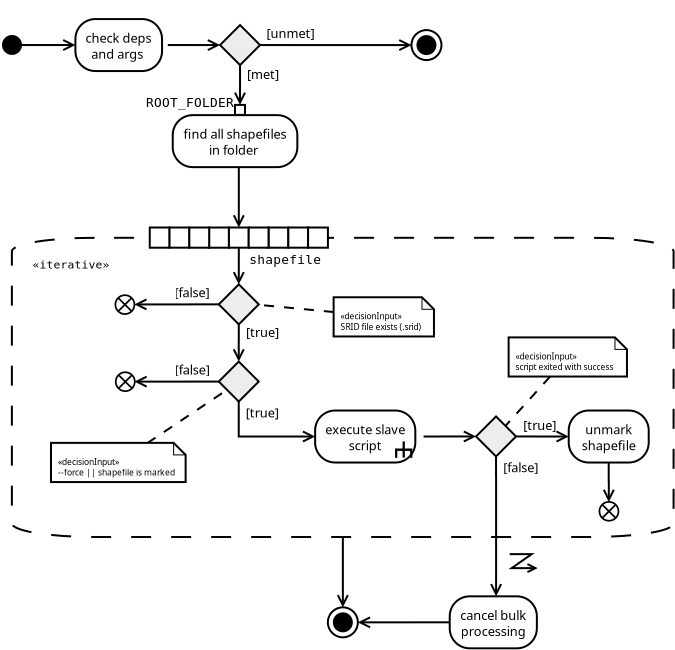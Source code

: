<?xml version="1.0" encoding="UTF-8"?>
<dia:diagram xmlns:dia="http://www.lysator.liu.se/~alla/dia/">
  <dia:layer name="Background" visible="true" connectable="true" active="true">
    <dia:object type="Standard - Line" version="0" id="O0">
      <dia:attribute name="obj_pos">
        <dia:point val="34.681,22.022"/>
      </dia:attribute>
      <dia:attribute name="obj_bb">
        <dia:rectangle val="31.744,21.951;34.752,25.085"/>
      </dia:attribute>
      <dia:attribute name="conn_endpoints">
        <dia:point val="34.681,22.022"/>
        <dia:point val="31.815,25.015"/>
      </dia:attribute>
      <dia:attribute name="numcp">
        <dia:int val="1"/>
      </dia:attribute>
      <dia:attribute name="line_style">
        <dia:enum val="1"/>
      </dia:attribute>
      <dia:attribute name="dashlength">
        <dia:real val="0.5"/>
      </dia:attribute>
      <dia:connections>
        <dia:connection handle="0" to="O49" connection="8"/>
      </dia:connections>
    </dia:object>
    <dia:object type="Standard - Line" version="0" id="O1">
      <dia:attribute name="obj_pos">
        <dia:point val="14.461,25.355"/>
      </dia:attribute>
      <dia:attribute name="obj_bb">
        <dia:rectangle val="14.392,22.204;19.056,25.425"/>
      </dia:attribute>
      <dia:attribute name="conn_endpoints">
        <dia:point val="14.461,25.355"/>
        <dia:point val="18.987,22.274"/>
      </dia:attribute>
      <dia:attribute name="numcp">
        <dia:int val="1"/>
      </dia:attribute>
      <dia:attribute name="line_style">
        <dia:enum val="1"/>
      </dia:attribute>
      <dia:attribute name="dashlength">
        <dia:real val="0.5"/>
      </dia:attribute>
      <dia:connections>
        <dia:connection handle="0" to="O39" connection="8"/>
      </dia:connections>
    </dia:object>
    <dia:object type="Standard - Line" version="0" id="O2">
      <dia:attribute name="obj_pos">
        <dia:point val="23.697,18.784"/>
      </dia:attribute>
      <dia:attribute name="obj_bb">
        <dia:rectangle val="18.975,18.292;23.752,18.839"/>
      </dia:attribute>
      <dia:attribute name="conn_endpoints">
        <dia:point val="23.697,18.784"/>
        <dia:point val="19.029,18.347"/>
      </dia:attribute>
      <dia:attribute name="numcp">
        <dia:int val="1"/>
      </dia:attribute>
      <dia:attribute name="line_style">
        <dia:enum val="1"/>
      </dia:attribute>
      <dia:attribute name="dashlength">
        <dia:real val="0.5"/>
      </dia:attribute>
      <dia:connections>
        <dia:connection handle="0" to="O37" connection="8"/>
      </dia:connections>
    </dia:object>
    <dia:object type="UML - State Term" version="0" id="O3">
      <dia:attribute name="obj_pos">
        <dia:point val="7.116,4.943"/>
      </dia:attribute>
      <dia:attribute name="obj_bb">
        <dia:rectangle val="7.066,4.893;8.166,5.993"/>
      </dia:attribute>
      <dia:attribute name="meta">
        <dia:composite type="dict"/>
      </dia:attribute>
      <dia:attribute name="elem_corner">
        <dia:point val="7.116,4.943"/>
      </dia:attribute>
      <dia:attribute name="elem_width">
        <dia:real val="1"/>
      </dia:attribute>
      <dia:attribute name="elem_height">
        <dia:real val="1"/>
      </dia:attribute>
      <dia:attribute name="line_colour">
        <dia:color val="#000000ff"/>
      </dia:attribute>
      <dia:attribute name="fill_colour">
        <dia:color val="#ffffffff"/>
      </dia:attribute>
      <dia:attribute name="is_final">
        <dia:boolean val="false"/>
      </dia:attribute>
    </dia:object>
    <dia:object type="UML - Transition" version="2" id="O4">
      <dia:attribute name="obj_pos">
        <dia:point val="8.116,5.443"/>
      </dia:attribute>
      <dia:attribute name="obj_bb">
        <dia:rectangle val="7.402,3.345;10.836,5.947"/>
      </dia:attribute>
      <dia:attribute name="meta">
        <dia:composite type="dict"/>
      </dia:attribute>
      <dia:attribute name="orth_points">
        <dia:point val="8.116,5.443"/>
        <dia:point val="8.152,5.443"/>
        <dia:point val="8.152,5.447"/>
        <dia:point val="10.786,5.447"/>
      </dia:attribute>
      <dia:attribute name="orth_orient">
        <dia:enum val="0"/>
        <dia:enum val="1"/>
        <dia:enum val="0"/>
      </dia:attribute>
      <dia:attribute name="orth_autoroute">
        <dia:boolean val="false"/>
      </dia:attribute>
      <dia:attribute name="text_colour">
        <dia:color val="#000000ff"/>
      </dia:attribute>
      <dia:attribute name="line_colour">
        <dia:color val="#000000ff"/>
      </dia:attribute>
      <dia:attribute name="trigger">
        <dia:string>##</dia:string>
      </dia:attribute>
      <dia:attribute name="action">
        <dia:string>##</dia:string>
      </dia:attribute>
      <dia:attribute name="guard">
        <dia:string>##</dia:string>
      </dia:attribute>
      <dia:attribute name="trigger_text_pos">
        <dia:point val="7.652,3.945"/>
      </dia:attribute>
      <dia:attribute name="guard_text_pos">
        <dia:point val="7.652,4.945"/>
      </dia:attribute>
      <dia:attribute name="direction_inverted">
        <dia:boolean val="false"/>
      </dia:attribute>
      <dia:connections>
        <dia:connection handle="0" to="O3" connection="4"/>
        <dia:connection handle="1" to="O5" connection="3"/>
      </dia:connections>
    </dia:object>
    <dia:object type="UML - Activity" version="0" id="O5">
      <dia:attribute name="obj_pos">
        <dia:point val="10.786,4.147"/>
      </dia:attribute>
      <dia:attribute name="obj_bb">
        <dia:rectangle val="10.736,4.097;15.456,6.797"/>
      </dia:attribute>
      <dia:attribute name="meta">
        <dia:composite type="dict"/>
      </dia:attribute>
      <dia:attribute name="elem_corner">
        <dia:point val="10.786,4.147"/>
      </dia:attribute>
      <dia:attribute name="elem_width">
        <dia:real val="4.62"/>
      </dia:attribute>
      <dia:attribute name="elem_height">
        <dia:real val="2.6"/>
      </dia:attribute>
      <dia:attribute name="line_colour">
        <dia:color val="#000000ff"/>
      </dia:attribute>
      <dia:attribute name="fill_colour">
        <dia:color val="#ffffffff"/>
      </dia:attribute>
      <dia:attribute name="text">
        <dia:composite type="text">
          <dia:attribute name="string">
            <dia:string>#check deps
and args #</dia:string>
          </dia:attribute>
          <dia:attribute name="font">
            <dia:font family="sans" style="0" name="Helvetica"/>
          </dia:attribute>
          <dia:attribute name="height">
            <dia:real val="0.8"/>
          </dia:attribute>
          <dia:attribute name="pos">
            <dia:point val="13.096,5.242"/>
          </dia:attribute>
          <dia:attribute name="color">
            <dia:color val="#000000ff"/>
          </dia:attribute>
          <dia:attribute name="alignment">
            <dia:enum val="1"/>
          </dia:attribute>
        </dia:composite>
      </dia:attribute>
    </dia:object>
    <dia:object type="UML - Branch" version="0" id="O6">
      <dia:attribute name="obj_pos">
        <dia:point val="18.018,4.448"/>
      </dia:attribute>
      <dia:attribute name="obj_bb">
        <dia:rectangle val="17.948,4.378;20.089,6.519"/>
      </dia:attribute>
      <dia:attribute name="meta">
        <dia:composite type="dict"/>
      </dia:attribute>
      <dia:attribute name="elem_corner">
        <dia:point val="18.018,4.448"/>
      </dia:attribute>
      <dia:attribute name="elem_width">
        <dia:real val="2"/>
      </dia:attribute>
      <dia:attribute name="elem_height">
        <dia:real val="2"/>
      </dia:attribute>
      <dia:attribute name="line_colour">
        <dia:color val="#000000ff"/>
      </dia:attribute>
      <dia:attribute name="fill_colour">
        <dia:color val="#edededff"/>
      </dia:attribute>
    </dia:object>
    <dia:object type="UML - State Term" version="0" id="O7">
      <dia:attribute name="obj_pos">
        <dia:point val="27.589,4.699"/>
      </dia:attribute>
      <dia:attribute name="obj_bb">
        <dia:rectangle val="27.539,4.649;29.139,6.249"/>
      </dia:attribute>
      <dia:attribute name="meta">
        <dia:composite type="dict"/>
      </dia:attribute>
      <dia:attribute name="elem_corner">
        <dia:point val="27.589,4.699"/>
      </dia:attribute>
      <dia:attribute name="elem_width">
        <dia:real val="1.5"/>
      </dia:attribute>
      <dia:attribute name="elem_height">
        <dia:real val="1.5"/>
      </dia:attribute>
      <dia:attribute name="line_colour">
        <dia:color val="#000000ff"/>
      </dia:attribute>
      <dia:attribute name="fill_colour">
        <dia:color val="#ffffffff"/>
      </dia:attribute>
      <dia:attribute name="is_final">
        <dia:boolean val="true"/>
      </dia:attribute>
    </dia:object>
    <dia:object type="UML - Transition" version="2" id="O8">
      <dia:attribute name="obj_pos">
        <dia:point val="19.018,6.448"/>
      </dia:attribute>
      <dia:attribute name="obj_bb">
        <dia:rectangle val="18.515,5.574;21.053,8.49"/>
      </dia:attribute>
      <dia:attribute name="meta">
        <dia:composite type="dict"/>
      </dia:attribute>
      <dia:attribute name="orth_points">
        <dia:point val="19.018,6.448"/>
        <dia:point val="19.018,7.674"/>
        <dia:point val="19.015,7.674"/>
        <dia:point val="19.015,8.44"/>
      </dia:attribute>
      <dia:attribute name="orth_orient">
        <dia:enum val="1"/>
        <dia:enum val="0"/>
        <dia:enum val="1"/>
      </dia:attribute>
      <dia:attribute name="orth_autoroute">
        <dia:boolean val="false"/>
      </dia:attribute>
      <dia:attribute name="text_colour">
        <dia:color val="#000000ff"/>
      </dia:attribute>
      <dia:attribute name="line_colour">
        <dia:color val="#000000ff"/>
      </dia:attribute>
      <dia:attribute name="trigger">
        <dia:string>##</dia:string>
      </dia:attribute>
      <dia:attribute name="action">
        <dia:string>##</dia:string>
      </dia:attribute>
      <dia:attribute name="guard">
        <dia:string>#met#</dia:string>
      </dia:attribute>
      <dia:attribute name="trigger_text_pos">
        <dia:point val="18.517,6.174"/>
      </dia:attribute>
      <dia:attribute name="guard_text_pos">
        <dia:point val="20.169,7.144"/>
      </dia:attribute>
      <dia:attribute name="direction_inverted">
        <dia:boolean val="false"/>
      </dia:attribute>
      <dia:connections>
        <dia:connection handle="0" to="O6" connection="3"/>
      </dia:connections>
    </dia:object>
    <dia:object type="UML - Transition" version="2" id="O9">
      <dia:attribute name="obj_pos">
        <dia:point val="20.018,5.448"/>
      </dia:attribute>
      <dia:attribute name="obj_bb">
        <dia:rectangle val="19.968,3.349;27.639,5.949"/>
      </dia:attribute>
      <dia:attribute name="meta">
        <dia:composite type="dict"/>
      </dia:attribute>
      <dia:attribute name="orth_points">
        <dia:point val="20.018,5.448"/>
        <dia:point val="21.564,5.448"/>
        <dia:point val="21.564,5.449"/>
        <dia:point val="27.589,5.449"/>
      </dia:attribute>
      <dia:attribute name="orth_orient">
        <dia:enum val="0"/>
        <dia:enum val="1"/>
        <dia:enum val="0"/>
      </dia:attribute>
      <dia:attribute name="orth_autoroute">
        <dia:boolean val="false"/>
      </dia:attribute>
      <dia:attribute name="text_colour">
        <dia:color val="#000000ff"/>
      </dia:attribute>
      <dia:attribute name="line_colour">
        <dia:color val="#000000ff"/>
      </dia:attribute>
      <dia:attribute name="trigger">
        <dia:string>##</dia:string>
      </dia:attribute>
      <dia:attribute name="action">
        <dia:string>##</dia:string>
      </dia:attribute>
      <dia:attribute name="guard">
        <dia:string>#unmet#</dia:string>
      </dia:attribute>
      <dia:attribute name="trigger_text_pos">
        <dia:point val="21.064,3.949"/>
      </dia:attribute>
      <dia:attribute name="guard_text_pos">
        <dia:point val="21.545,5.093"/>
      </dia:attribute>
      <dia:attribute name="direction_inverted">
        <dia:boolean val="false"/>
      </dia:attribute>
      <dia:connections>
        <dia:connection handle="0" to="O6" connection="2"/>
        <dia:connection handle="1" to="O7" connection="3"/>
      </dia:connections>
    </dia:object>
    <dia:object type="UML - Transition" version="2" id="O10">
      <dia:attribute name="obj_pos">
        <dia:point val="15.406,5.447"/>
      </dia:attribute>
      <dia:attribute name="obj_bb">
        <dia:rectangle val="15.356,3.348;18.068,5.948"/>
      </dia:attribute>
      <dia:attribute name="meta">
        <dia:composite type="dict"/>
      </dia:attribute>
      <dia:attribute name="orth_points">
        <dia:point val="15.406,5.447"/>
        <dia:point val="16.373,5.447"/>
        <dia:point val="16.373,5.448"/>
        <dia:point val="18.018,5.448"/>
      </dia:attribute>
      <dia:attribute name="orth_orient">
        <dia:enum val="0"/>
        <dia:enum val="1"/>
        <dia:enum val="0"/>
      </dia:attribute>
      <dia:attribute name="orth_autoroute">
        <dia:boolean val="false"/>
      </dia:attribute>
      <dia:attribute name="text_colour">
        <dia:color val="#000000ff"/>
      </dia:attribute>
      <dia:attribute name="line_colour">
        <dia:color val="#000000ff"/>
      </dia:attribute>
      <dia:attribute name="trigger">
        <dia:string>##</dia:string>
      </dia:attribute>
      <dia:attribute name="action">
        <dia:string>##</dia:string>
      </dia:attribute>
      <dia:attribute name="guard">
        <dia:string>##</dia:string>
      </dia:attribute>
      <dia:attribute name="trigger_text_pos">
        <dia:point val="15.873,3.948"/>
      </dia:attribute>
      <dia:attribute name="guard_text_pos">
        <dia:point val="15.873,4.948"/>
      </dia:attribute>
      <dia:attribute name="direction_inverted">
        <dia:boolean val="false"/>
      </dia:attribute>
      <dia:connections>
        <dia:connection handle="0" to="O5" connection="4"/>
        <dia:connection handle="1" to="O6" connection="0"/>
      </dia:connections>
    </dia:object>
    <dia:object type="UML - Activity" version="0" id="O11">
      <dia:attribute name="obj_pos">
        <dia:point val="15.653,8.952"/>
      </dia:attribute>
      <dia:attribute name="obj_bb">
        <dia:rectangle val="15.603,8.902;22.311,11.602"/>
      </dia:attribute>
      <dia:attribute name="meta">
        <dia:composite type="dict"/>
      </dia:attribute>
      <dia:attribute name="elem_corner">
        <dia:point val="15.653,8.952"/>
      </dia:attribute>
      <dia:attribute name="elem_width">
        <dia:real val="6.607"/>
      </dia:attribute>
      <dia:attribute name="elem_height">
        <dia:real val="2.6"/>
      </dia:attribute>
      <dia:attribute name="line_colour">
        <dia:color val="#000000ff"/>
      </dia:attribute>
      <dia:attribute name="fill_colour">
        <dia:color val="#ffffffff"/>
      </dia:attribute>
      <dia:attribute name="text">
        <dia:composite type="text">
          <dia:attribute name="string">
            <dia:string>#find all shapefiles
in folder #</dia:string>
          </dia:attribute>
          <dia:attribute name="font">
            <dia:font family="sans" style="0" name="Helvetica"/>
          </dia:attribute>
          <dia:attribute name="height">
            <dia:real val="0.8"/>
          </dia:attribute>
          <dia:attribute name="pos">
            <dia:point val="18.957,10.047"/>
          </dia:attribute>
          <dia:attribute name="color">
            <dia:color val="#000000ff"/>
          </dia:attribute>
          <dia:attribute name="alignment">
            <dia:enum val="1"/>
          </dia:attribute>
        </dia:composite>
      </dia:attribute>
    </dia:object>
    <dia:object type="Standard - Box" version="0" id="O12">
      <dia:attribute name="obj_pos">
        <dia:point val="18.765,8.44"/>
      </dia:attribute>
      <dia:attribute name="obj_bb">
        <dia:rectangle val="18.715,8.39;19.315,8.99"/>
      </dia:attribute>
      <dia:attribute name="elem_corner">
        <dia:point val="18.765,8.44"/>
      </dia:attribute>
      <dia:attribute name="elem_width">
        <dia:real val="0.5"/>
      </dia:attribute>
      <dia:attribute name="elem_height">
        <dia:real val="0.5"/>
      </dia:attribute>
      <dia:attribute name="show_background">
        <dia:boolean val="true"/>
      </dia:attribute>
    </dia:object>
    <dia:object type="Standard - Text" version="1" id="O13">
      <dia:attribute name="obj_pos">
        <dia:point val="14.314,8.55"/>
      </dia:attribute>
      <dia:attribute name="obj_bb">
        <dia:rectangle val="14.314,7.955;18.551,8.703"/>
      </dia:attribute>
      <dia:attribute name="text">
        <dia:composite type="text">
          <dia:attribute name="string">
            <dia:string>#ROOT_FOLDER#</dia:string>
          </dia:attribute>
          <dia:attribute name="font">
            <dia:font family="monospace" style="0" name="Courier"/>
          </dia:attribute>
          <dia:attribute name="height">
            <dia:real val="0.8"/>
          </dia:attribute>
          <dia:attribute name="pos">
            <dia:point val="14.314,8.55"/>
          </dia:attribute>
          <dia:attribute name="color">
            <dia:color val="#000000ff"/>
          </dia:attribute>
          <dia:attribute name="alignment">
            <dia:enum val="0"/>
          </dia:attribute>
        </dia:composite>
      </dia:attribute>
      <dia:attribute name="valign">
        <dia:enum val="3"/>
      </dia:attribute>
    </dia:object>
    <dia:object type="UML - Transition" version="2" id="O14">
      <dia:attribute name="obj_pos">
        <dia:point val="18.957,11.552"/>
      </dia:attribute>
      <dia:attribute name="obj_bb">
        <dia:rectangle val="18.457,10.697;20.359,14.62"/>
      </dia:attribute>
      <dia:attribute name="meta">
        <dia:composite type="dict"/>
      </dia:attribute>
      <dia:attribute name="orth_points">
        <dia:point val="18.957,11.552"/>
        <dia:point val="18.957,12.797"/>
        <dia:point val="18.957,12.797"/>
        <dia:point val="18.957,14.57"/>
      </dia:attribute>
      <dia:attribute name="orth_orient">
        <dia:enum val="1"/>
        <dia:enum val="0"/>
        <dia:enum val="1"/>
      </dia:attribute>
      <dia:attribute name="orth_autoroute">
        <dia:boolean val="false"/>
      </dia:attribute>
      <dia:attribute name="text_colour">
        <dia:color val="#000000ff"/>
      </dia:attribute>
      <dia:attribute name="line_colour">
        <dia:color val="#000000ff"/>
      </dia:attribute>
      <dia:attribute name="trigger">
        <dia:string>##</dia:string>
      </dia:attribute>
      <dia:attribute name="action">
        <dia:string>##</dia:string>
      </dia:attribute>
      <dia:attribute name="guard">
        <dia:string>##</dia:string>
      </dia:attribute>
      <dia:attribute name="trigger_text_pos">
        <dia:point val="18.457,11.297"/>
      </dia:attribute>
      <dia:attribute name="guard_text_pos">
        <dia:point val="20.109,12.268"/>
      </dia:attribute>
      <dia:attribute name="direction_inverted">
        <dia:boolean val="false"/>
      </dia:attribute>
      <dia:connections>
        <dia:connection handle="0" to="O11" connection="6"/>
        <dia:connection handle="1" to="O20" connection="1"/>
      </dia:connections>
    </dia:object>
    <dia:object type="Standard - Path" version="0" id="O15">
      <dia:attribute name="obj_pos">
        <dia:point val="11.745,15.085"/>
      </dia:attribute>
      <dia:attribute name="obj_bb">
        <dia:rectangle val="7.56,15.034;40.745,30.095"/>
      </dia:attribute>
      <dia:attribute name="meta">
        <dia:composite type="dict"/>
      </dia:attribute>
      <dia:attribute name="bez_points">
        <dia:bezpoint type="moveto" p1="11.745,15.085"/>
        <dia:bezpoint type="curveto" p1="10.648,15.085" p2="9.597,15.156" p3="8.821,15.284"/>
        <dia:bezpoint type="curveto" p1="8.045,15.411" p2="7.61,15.584" p3="7.61,15.764"/>
        <dia:bezpoint type="lineto" p1="7.61,29.365"/>
        <dia:bezpoint type="curveto" p1="7.61,29.545" p2="8.045,29.718" p3="8.821,29.846"/>
        <dia:bezpoint type="curveto" p1="9.597,29.973" p2="10.648,30.045" p3="11.745,30.045"/>
        <dia:bezpoint type="lineto" p1="36.559,30.045"/>
        <dia:bezpoint type="curveto" p1="37.655,30.045" p2="38.707,29.973" p3="39.483,29.846"/>
        <dia:bezpoint type="curveto" p1="40.258,29.718" p2="40.695,29.545" p3="40.695,29.365"/>
        <dia:bezpoint type="lineto" p1="40.695,15.764"/>
        <dia:bezpoint type="curveto" p1="40.695,15.584" p2="40.258,15.411" p3="39.483,15.284"/>
        <dia:bezpoint type="curveto" p1="38.707,15.156" p2="37.655,15.085" p3="36.559,15.085"/>
        <dia:bezpoint type="lineto" p1="11.745,15.085"/>
      </dia:attribute>
      <dia:attribute name="stroke_or_fill">
        <dia:enum val="1"/>
      </dia:attribute>
      <dia:attribute name="line_width">
        <dia:real val="0.1"/>
      </dia:attribute>
      <dia:attribute name="line_colour">
        <dia:color val="#000000ff"/>
      </dia:attribute>
      <dia:attribute name="line_style">
        <dia:enum val="1"/>
        <dia:real val="1"/>
      </dia:attribute>
      <dia:attribute name="line_join">
        <dia:enum val="0"/>
      </dia:attribute>
      <dia:attribute name="line_caps">
        <dia:enum val="0"/>
      </dia:attribute>
      <dia:attribute name="fill_colour">
        <dia:color val="#ffffffff"/>
      </dia:attribute>
      <dia:attribute name="show_control_lines">
        <dia:boolean val="false"/>
      </dia:attribute>
      <dia:attribute name="pattern"/>
    </dia:object>
    <dia:object type="Standard - Box" version="0" id="O16">
      <dia:attribute name="obj_pos">
        <dia:point val="20.442,14.571"/>
      </dia:attribute>
      <dia:attribute name="obj_bb">
        <dia:rectangle val="20.392,14.521;21.483,15.63"/>
      </dia:attribute>
      <dia:attribute name="elem_corner">
        <dia:point val="20.442,14.571"/>
      </dia:attribute>
      <dia:attribute name="elem_width">
        <dia:real val="0.991"/>
      </dia:attribute>
      <dia:attribute name="elem_height">
        <dia:real val="1.009"/>
      </dia:attribute>
      <dia:attribute name="show_background">
        <dia:boolean val="true"/>
      </dia:attribute>
    </dia:object>
    <dia:object type="Standard - Box" version="0" id="O17">
      <dia:attribute name="obj_pos">
        <dia:point val="21.432,14.57"/>
      </dia:attribute>
      <dia:attribute name="obj_bb">
        <dia:rectangle val="21.382,14.52;22.472,15.629"/>
      </dia:attribute>
      <dia:attribute name="elem_corner">
        <dia:point val="21.432,14.57"/>
      </dia:attribute>
      <dia:attribute name="elem_width">
        <dia:real val="0.991"/>
      </dia:attribute>
      <dia:attribute name="elem_height">
        <dia:real val="1.009"/>
      </dia:attribute>
      <dia:attribute name="show_background">
        <dia:boolean val="true"/>
      </dia:attribute>
    </dia:object>
    <dia:object type="Standard - Box" version="0" id="O18">
      <dia:attribute name="obj_pos">
        <dia:point val="22.421,14.571"/>
      </dia:attribute>
      <dia:attribute name="obj_bb">
        <dia:rectangle val="22.371,14.521;23.462,15.63"/>
      </dia:attribute>
      <dia:attribute name="elem_corner">
        <dia:point val="22.421,14.571"/>
      </dia:attribute>
      <dia:attribute name="elem_width">
        <dia:real val="0.991"/>
      </dia:attribute>
      <dia:attribute name="elem_height">
        <dia:real val="1.009"/>
      </dia:attribute>
      <dia:attribute name="show_background">
        <dia:boolean val="true"/>
      </dia:attribute>
    </dia:object>
    <dia:object type="Standard - Box" version="0" id="O19">
      <dia:attribute name="obj_pos">
        <dia:point val="17.472,14.571"/>
      </dia:attribute>
      <dia:attribute name="obj_bb">
        <dia:rectangle val="17.422,14.521;18.513,15.63"/>
      </dia:attribute>
      <dia:attribute name="elem_corner">
        <dia:point val="17.472,14.571"/>
      </dia:attribute>
      <dia:attribute name="elem_width">
        <dia:real val="0.991"/>
      </dia:attribute>
      <dia:attribute name="elem_height">
        <dia:real val="1.009"/>
      </dia:attribute>
      <dia:attribute name="show_background">
        <dia:boolean val="true"/>
      </dia:attribute>
    </dia:object>
    <dia:object type="Standard - Box" version="0" id="O20">
      <dia:attribute name="obj_pos">
        <dia:point val="18.462,14.57"/>
      </dia:attribute>
      <dia:attribute name="obj_bb">
        <dia:rectangle val="18.412,14.52;19.502,15.629"/>
      </dia:attribute>
      <dia:attribute name="elem_corner">
        <dia:point val="18.462,14.57"/>
      </dia:attribute>
      <dia:attribute name="elem_width">
        <dia:real val="0.991"/>
      </dia:attribute>
      <dia:attribute name="elem_height">
        <dia:real val="1.009"/>
      </dia:attribute>
      <dia:attribute name="show_background">
        <dia:boolean val="true"/>
      </dia:attribute>
    </dia:object>
    <dia:object type="Standard - Box" version="0" id="O21">
      <dia:attribute name="obj_pos">
        <dia:point val="19.451,14.571"/>
      </dia:attribute>
      <dia:attribute name="obj_bb">
        <dia:rectangle val="19.401,14.521;20.492,15.63"/>
      </dia:attribute>
      <dia:attribute name="elem_corner">
        <dia:point val="19.451,14.571"/>
      </dia:attribute>
      <dia:attribute name="elem_width">
        <dia:real val="0.991"/>
      </dia:attribute>
      <dia:attribute name="elem_height">
        <dia:real val="1.009"/>
      </dia:attribute>
      <dia:attribute name="show_background">
        <dia:boolean val="true"/>
      </dia:attribute>
    </dia:object>
    <dia:object type="Standard - Box" version="0" id="O22">
      <dia:attribute name="obj_pos">
        <dia:point val="14.504,14.571"/>
      </dia:attribute>
      <dia:attribute name="obj_bb">
        <dia:rectangle val="14.454,14.521;15.544,15.63"/>
      </dia:attribute>
      <dia:attribute name="elem_corner">
        <dia:point val="14.504,14.571"/>
      </dia:attribute>
      <dia:attribute name="elem_width">
        <dia:real val="0.991"/>
      </dia:attribute>
      <dia:attribute name="elem_height">
        <dia:real val="1.009"/>
      </dia:attribute>
      <dia:attribute name="show_background">
        <dia:boolean val="true"/>
      </dia:attribute>
    </dia:object>
    <dia:object type="Standard - Box" version="0" id="O23">
      <dia:attribute name="obj_pos">
        <dia:point val="15.493,14.57"/>
      </dia:attribute>
      <dia:attribute name="obj_bb">
        <dia:rectangle val="15.443,14.52;16.534,15.629"/>
      </dia:attribute>
      <dia:attribute name="elem_corner">
        <dia:point val="15.493,14.57"/>
      </dia:attribute>
      <dia:attribute name="elem_width">
        <dia:real val="0.991"/>
      </dia:attribute>
      <dia:attribute name="elem_height">
        <dia:real val="1.009"/>
      </dia:attribute>
      <dia:attribute name="show_background">
        <dia:boolean val="true"/>
      </dia:attribute>
    </dia:object>
    <dia:object type="Standard - Box" version="0" id="O24">
      <dia:attribute name="obj_pos">
        <dia:point val="16.483,14.571"/>
      </dia:attribute>
      <dia:attribute name="obj_bb">
        <dia:rectangle val="16.433,14.521;17.523,15.63"/>
      </dia:attribute>
      <dia:attribute name="elem_corner">
        <dia:point val="16.483,14.571"/>
      </dia:attribute>
      <dia:attribute name="elem_width">
        <dia:real val="0.991"/>
      </dia:attribute>
      <dia:attribute name="elem_height">
        <dia:real val="1.009"/>
      </dia:attribute>
      <dia:attribute name="show_background">
        <dia:boolean val="true"/>
      </dia:attribute>
    </dia:object>
    <dia:object type="Standard - Line" version="0" id="O25">
      <dia:attribute name="obj_pos">
        <dia:point val="18.957,15.579"/>
      </dia:attribute>
      <dia:attribute name="obj_bb">
        <dia:rectangle val="18.625,15.529;19.287,17.463"/>
      </dia:attribute>
      <dia:attribute name="conn_endpoints">
        <dia:point val="18.957,15.579"/>
        <dia:point val="18.955,17.413"/>
      </dia:attribute>
      <dia:attribute name="numcp">
        <dia:int val="1"/>
      </dia:attribute>
      <dia:attribute name="end_arrow">
        <dia:enum val="1"/>
      </dia:attribute>
      <dia:attribute name="end_arrow_length">
        <dia:real val="0.5"/>
      </dia:attribute>
      <dia:attribute name="end_arrow_width">
        <dia:real val="0.5"/>
      </dia:attribute>
      <dia:connections>
        <dia:connection handle="0" to="O20" connection="6"/>
        <dia:connection handle="1" to="O27" connection="1"/>
      </dia:connections>
    </dia:object>
    <dia:object type="Standard - Text" version="1" id="O26">
      <dia:attribute name="obj_pos">
        <dia:point val="8.642,16.622"/>
      </dia:attribute>
      <dia:attribute name="obj_bb">
        <dia:rectangle val="8.642,16.097;12.382,16.757"/>
      </dia:attribute>
      <dia:attribute name="text">
        <dia:composite type="text">
          <dia:attribute name="string">
            <dia:string>#«iterative»#</dia:string>
          </dia:attribute>
          <dia:attribute name="font">
            <dia:font family="monospace" style="0" name="Courier"/>
          </dia:attribute>
          <dia:attribute name="height">
            <dia:real val="0.706"/>
          </dia:attribute>
          <dia:attribute name="pos">
            <dia:point val="8.642,16.622"/>
          </dia:attribute>
          <dia:attribute name="color">
            <dia:color val="#000000ff"/>
          </dia:attribute>
          <dia:attribute name="alignment">
            <dia:enum val="0"/>
          </dia:attribute>
        </dia:composite>
      </dia:attribute>
      <dia:attribute name="valign">
        <dia:enum val="3"/>
      </dia:attribute>
    </dia:object>
    <dia:object type="UML - Branch" version="0" id="O27">
      <dia:attribute name="obj_pos">
        <dia:point val="17.955,17.413"/>
      </dia:attribute>
      <dia:attribute name="obj_bb">
        <dia:rectangle val="17.885,17.342;20.026,19.483"/>
      </dia:attribute>
      <dia:attribute name="meta">
        <dia:composite type="dict"/>
      </dia:attribute>
      <dia:attribute name="elem_corner">
        <dia:point val="17.955,17.413"/>
      </dia:attribute>
      <dia:attribute name="elem_width">
        <dia:real val="2"/>
      </dia:attribute>
      <dia:attribute name="elem_height">
        <dia:real val="2"/>
      </dia:attribute>
      <dia:attribute name="line_colour">
        <dia:color val="#000000ff"/>
      </dia:attribute>
      <dia:attribute name="fill_colour">
        <dia:color val="#edededff"/>
      </dia:attribute>
    </dia:object>
    <dia:object type="UML - Branch" version="0" id="O28">
      <dia:attribute name="obj_pos">
        <dia:point val="17.953,21.274"/>
      </dia:attribute>
      <dia:attribute name="obj_bb">
        <dia:rectangle val="17.883,21.203;20.024,23.345"/>
      </dia:attribute>
      <dia:attribute name="meta">
        <dia:composite type="dict"/>
      </dia:attribute>
      <dia:attribute name="elem_corner">
        <dia:point val="17.953,21.274"/>
      </dia:attribute>
      <dia:attribute name="elem_width">
        <dia:real val="2"/>
      </dia:attribute>
      <dia:attribute name="elem_height">
        <dia:real val="2"/>
      </dia:attribute>
      <dia:attribute name="line_colour">
        <dia:color val="#000000ff"/>
      </dia:attribute>
      <dia:attribute name="fill_colour">
        <dia:color val="#edededff"/>
      </dia:attribute>
    </dia:object>
    <dia:object type="UML - Transition" version="2" id="O29">
      <dia:attribute name="obj_pos">
        <dia:point val="17.955,18.413"/>
      </dia:attribute>
      <dia:attribute name="obj_bb">
        <dia:rectangle val="13.682,16.315;18.005,18.916"/>
      </dia:attribute>
      <dia:attribute name="meta">
        <dia:composite type="dict"/>
      </dia:attribute>
      <dia:attribute name="orth_points">
        <dia:point val="17.955,18.413"/>
        <dia:point val="16.485,18.413"/>
        <dia:point val="16.485,18.416"/>
        <dia:point val="13.732,18.416"/>
      </dia:attribute>
      <dia:attribute name="orth_orient">
        <dia:enum val="0"/>
        <dia:enum val="1"/>
        <dia:enum val="0"/>
      </dia:attribute>
      <dia:attribute name="orth_autoroute">
        <dia:boolean val="false"/>
      </dia:attribute>
      <dia:attribute name="text_colour">
        <dia:color val="#000000ff"/>
      </dia:attribute>
      <dia:attribute name="line_colour">
        <dia:color val="#000000ff"/>
      </dia:attribute>
      <dia:attribute name="trigger">
        <dia:string>##</dia:string>
      </dia:attribute>
      <dia:attribute name="action">
        <dia:string>##</dia:string>
      </dia:attribute>
      <dia:attribute name="guard">
        <dia:string>#false#</dia:string>
      </dia:attribute>
      <dia:attribute name="trigger_text_pos">
        <dia:point val="15.986,16.915"/>
      </dia:attribute>
      <dia:attribute name="guard_text_pos">
        <dia:point val="16.615,18.062"/>
      </dia:attribute>
      <dia:attribute name="direction_inverted">
        <dia:boolean val="false"/>
      </dia:attribute>
      <dia:connections>
        <dia:connection handle="0" to="O27" connection="0"/>
      </dia:connections>
    </dia:object>
    <dia:group>
      <dia:attribute name="meta">
        <dia:composite type="dict"/>
      </dia:attribute>
      <dia:attribute name="matrix">
        <dia:matrix xx="0.433" xy="0" yx="0" yy="0.438" x0="7.416" y0="15.263"/>
        <dia:connections>
          <dia:connection handle="0" to="O30" connection="5"/>
          <dia:connection handle="1" to="O30" connection="2"/>
        </dia:connections>
      </dia:attribute>
      <dia:object type="Standard - Ellipse" version="0" id="O30">
        <dia:attribute name="obj_pos">
          <dia:point val="12.4,6.141"/>
        </dia:attribute>
        <dia:attribute name="obj_bb">
          <dia:rectangle val="12.3,6.041;14.7,8.4"/>
        </dia:attribute>
        <dia:attribute name="elem_corner">
          <dia:point val="12.4,6.141"/>
        </dia:attribute>
        <dia:attribute name="elem_width">
          <dia:real val="2.2"/>
        </dia:attribute>
        <dia:attribute name="elem_height">
          <dia:real val="2.159"/>
        </dia:attribute>
        <dia:attribute name="border_width">
          <dia:real val="0.2"/>
        </dia:attribute>
        <dia:connections>
          <dia:connection handle="0" to="O30" connection="7"/>
          <dia:connection handle="1" to="O30" connection="0"/>
        </dia:connections>
      </dia:object>
      <dia:object type="Standard - Line" version="0" id="O31">
        <dia:attribute name="obj_pos">
          <dia:point val="12.722,7.984"/>
        </dia:attribute>
        <dia:attribute name="obj_bb">
          <dia:rectangle val="12.581,6.316;14.419,8.125"/>
        </dia:attribute>
        <dia:attribute name="conn_endpoints">
          <dia:point val="12.722,7.984"/>
          <dia:point val="14.278,6.457"/>
        </dia:attribute>
        <dia:attribute name="numcp">
          <dia:int val="1"/>
        </dia:attribute>
        <dia:attribute name="line_width">
          <dia:real val="0.2"/>
        </dia:attribute>
      </dia:object>
      <dia:object type="Standard - Line" version="0" id="O32">
        <dia:attribute name="obj_pos">
          <dia:point val="14.278,7.984"/>
        </dia:attribute>
        <dia:attribute name="obj_bb">
          <dia:rectangle val="12.581,6.316;14.419,8.125"/>
        </dia:attribute>
        <dia:attribute name="conn_endpoints">
          <dia:point val="14.278,7.984"/>
          <dia:point val="12.722,6.457"/>
        </dia:attribute>
        <dia:attribute name="numcp">
          <dia:int val="1"/>
        </dia:attribute>
        <dia:attribute name="line_width">
          <dia:real val="0.2"/>
        </dia:attribute>
      </dia:object>
    </dia:group>
    <dia:object type="UML - Transition" version="2" id="O33">
      <dia:attribute name="obj_pos">
        <dia:point val="17.953,22.274"/>
      </dia:attribute>
      <dia:attribute name="obj_bb">
        <dia:rectangle val="13.688,20.175;18.003,22.776"/>
      </dia:attribute>
      <dia:attribute name="meta">
        <dia:composite type="dict"/>
      </dia:attribute>
      <dia:attribute name="orth_points">
        <dia:point val="17.953,22.274"/>
        <dia:point val="16.492,22.274"/>
        <dia:point val="16.492,22.276"/>
        <dia:point val="13.738,22.276"/>
      </dia:attribute>
      <dia:attribute name="orth_orient">
        <dia:enum val="0"/>
        <dia:enum val="1"/>
        <dia:enum val="0"/>
      </dia:attribute>
      <dia:attribute name="orth_autoroute">
        <dia:boolean val="false"/>
      </dia:attribute>
      <dia:attribute name="text_colour">
        <dia:color val="#000000ff"/>
      </dia:attribute>
      <dia:attribute name="line_colour">
        <dia:color val="#000000ff"/>
      </dia:attribute>
      <dia:attribute name="trigger">
        <dia:string>##</dia:string>
      </dia:attribute>
      <dia:attribute name="action">
        <dia:string>##</dia:string>
      </dia:attribute>
      <dia:attribute name="guard">
        <dia:string>#false#</dia:string>
      </dia:attribute>
      <dia:attribute name="trigger_text_pos">
        <dia:point val="15.992,20.775"/>
      </dia:attribute>
      <dia:attribute name="guard_text_pos">
        <dia:point val="16.629,21.919"/>
      </dia:attribute>
      <dia:attribute name="direction_inverted">
        <dia:boolean val="false"/>
      </dia:attribute>
      <dia:connections>
        <dia:connection handle="0" to="O28" connection="0"/>
      </dia:connections>
    </dia:object>
    <dia:group>
      <dia:attribute name="meta">
        <dia:composite type="dict"/>
      </dia:attribute>
      <dia:attribute name="matrix">
        <dia:matrix xx="0.433" xy="0" yx="0" yy="0.438" x0="7.435" y0="19.117"/>
        <dia:connections>
          <dia:connection handle="0" to="O34" connection="5"/>
          <dia:connection handle="1" to="O34" connection="2"/>
        </dia:connections>
      </dia:attribute>
      <dia:object type="Standard - Ellipse" version="0" id="O34">
        <dia:attribute name="obj_pos">
          <dia:point val="12.4,6.141"/>
        </dia:attribute>
        <dia:attribute name="obj_bb">
          <dia:rectangle val="12.3,6.041;14.7,8.4"/>
        </dia:attribute>
        <dia:attribute name="elem_corner">
          <dia:point val="12.4,6.141"/>
        </dia:attribute>
        <dia:attribute name="elem_width">
          <dia:real val="2.2"/>
        </dia:attribute>
        <dia:attribute name="elem_height">
          <dia:real val="2.159"/>
        </dia:attribute>
        <dia:attribute name="border_width">
          <dia:real val="0.2"/>
        </dia:attribute>
        <dia:connections>
          <dia:connection handle="0" to="O34" connection="7"/>
          <dia:connection handle="1" to="O34" connection="0"/>
        </dia:connections>
      </dia:object>
      <dia:object type="Standard - Line" version="0" id="O35">
        <dia:attribute name="obj_pos">
          <dia:point val="12.722,7.984"/>
        </dia:attribute>
        <dia:attribute name="obj_bb">
          <dia:rectangle val="12.581,6.316;14.419,8.125"/>
        </dia:attribute>
        <dia:attribute name="conn_endpoints">
          <dia:point val="12.722,7.984"/>
          <dia:point val="14.278,6.457"/>
        </dia:attribute>
        <dia:attribute name="numcp">
          <dia:int val="1"/>
        </dia:attribute>
        <dia:attribute name="line_width">
          <dia:real val="0.2"/>
        </dia:attribute>
      </dia:object>
      <dia:object type="Standard - Line" version="0" id="O36">
        <dia:attribute name="obj_pos">
          <dia:point val="14.278,7.984"/>
        </dia:attribute>
        <dia:attribute name="obj_bb">
          <dia:rectangle val="12.581,6.316;14.419,8.125"/>
        </dia:attribute>
        <dia:attribute name="conn_endpoints">
          <dia:point val="14.278,7.984"/>
          <dia:point val="12.722,6.457"/>
        </dia:attribute>
        <dia:attribute name="numcp">
          <dia:int val="1"/>
        </dia:attribute>
        <dia:attribute name="line_width">
          <dia:real val="0.2"/>
        </dia:attribute>
      </dia:object>
    </dia:group>
    <dia:object type="UML - Note" version="0" id="O37">
      <dia:attribute name="obj_pos">
        <dia:point val="23.697,18.059"/>
      </dia:attribute>
      <dia:attribute name="obj_bb">
        <dia:rectangle val="23.647,18.009;29.179,20.068"/>
      </dia:attribute>
      <dia:attribute name="meta">
        <dia:composite type="dict"/>
      </dia:attribute>
      <dia:attribute name="elem_corner">
        <dia:point val="23.697,18.059"/>
      </dia:attribute>
      <dia:attribute name="elem_width">
        <dia:real val="5.433"/>
      </dia:attribute>
      <dia:attribute name="elem_height">
        <dia:real val="1.958"/>
      </dia:attribute>
      <dia:attribute name="text">
        <dia:composite type="text">
          <dia:attribute name="string">
            <dia:string>#«decisionInput»
SRID file exists (.srid)#</dia:string>
          </dia:attribute>
          <dia:attribute name="font">
            <dia:font family="sans" style="0" name="Helvetica"/>
          </dia:attribute>
          <dia:attribute name="height">
            <dia:real val="0.529"/>
          </dia:attribute>
          <dia:attribute name="pos">
            <dia:point val="24.047,19.105"/>
          </dia:attribute>
          <dia:attribute name="color">
            <dia:color val="#000000ff"/>
          </dia:attribute>
          <dia:attribute name="alignment">
            <dia:enum val="0"/>
          </dia:attribute>
        </dia:composite>
      </dia:attribute>
      <dia:attribute name="line_width">
        <dia:real val="0.1"/>
      </dia:attribute>
      <dia:attribute name="line_colour">
        <dia:color val="#000000ff"/>
      </dia:attribute>
      <dia:attribute name="fill_colour">
        <dia:color val="#ffffffff"/>
      </dia:attribute>
    </dia:object>
    <dia:object type="UML - Transition" version="2" id="O38">
      <dia:attribute name="obj_pos">
        <dia:point val="18.955,19.413"/>
      </dia:attribute>
      <dia:attribute name="obj_bb">
        <dia:rectangle val="18.453,18.135;21.05,21.324"/>
      </dia:attribute>
      <dia:attribute name="meta">
        <dia:composite type="dict"/>
      </dia:attribute>
      <dia:attribute name="orth_points">
        <dia:point val="18.955,19.413"/>
        <dia:point val="18.955,20.235"/>
        <dia:point val="18.953,20.235"/>
        <dia:point val="18.953,21.274"/>
      </dia:attribute>
      <dia:attribute name="orth_orient">
        <dia:enum val="1"/>
        <dia:enum val="0"/>
        <dia:enum val="1"/>
      </dia:attribute>
      <dia:attribute name="orth_autoroute">
        <dia:boolean val="false"/>
      </dia:attribute>
      <dia:attribute name="text_colour">
        <dia:color val="#000000ff"/>
      </dia:attribute>
      <dia:attribute name="line_colour">
        <dia:color val="#000000ff"/>
      </dia:attribute>
      <dia:attribute name="trigger">
        <dia:string>##</dia:string>
      </dia:attribute>
      <dia:attribute name="action">
        <dia:string>##</dia:string>
      </dia:attribute>
      <dia:attribute name="guard">
        <dia:string>#true#</dia:string>
      </dia:attribute>
      <dia:attribute name="trigger_text_pos">
        <dia:point val="18.454,18.735"/>
      </dia:attribute>
      <dia:attribute name="guard_text_pos">
        <dia:point val="20.144,20.05"/>
      </dia:attribute>
      <dia:attribute name="direction_inverted">
        <dia:boolean val="false"/>
      </dia:attribute>
      <dia:connections>
        <dia:connection handle="0" to="O27" connection="3"/>
        <dia:connection handle="1" to="O28" connection="1"/>
      </dia:connections>
    </dia:object>
    <dia:object type="UML - Note" version="0" id="O39">
      <dia:attribute name="obj_pos">
        <dia:point val="9.565,25.34"/>
      </dia:attribute>
      <dia:attribute name="obj_bb">
        <dia:rectangle val="9.515,25.29;16.576,27.348"/>
      </dia:attribute>
      <dia:attribute name="meta">
        <dia:composite type="dict"/>
      </dia:attribute>
      <dia:attribute name="elem_corner">
        <dia:point val="9.565,25.34"/>
      </dia:attribute>
      <dia:attribute name="elem_width">
        <dia:real val="6.96"/>
      </dia:attribute>
      <dia:attribute name="elem_height">
        <dia:real val="1.958"/>
      </dia:attribute>
      <dia:attribute name="text">
        <dia:composite type="text">
          <dia:attribute name="string">
            <dia:string>#«decisionInput»
--force || shapefile is marked#</dia:string>
          </dia:attribute>
          <dia:attribute name="font">
            <dia:font family="sans" style="0" name="Helvetica"/>
          </dia:attribute>
          <dia:attribute name="height">
            <dia:real val="0.529"/>
          </dia:attribute>
          <dia:attribute name="pos">
            <dia:point val="9.915,26.385"/>
          </dia:attribute>
          <dia:attribute name="color">
            <dia:color val="#000000ff"/>
          </dia:attribute>
          <dia:attribute name="alignment">
            <dia:enum val="0"/>
          </dia:attribute>
        </dia:composite>
      </dia:attribute>
      <dia:attribute name="line_width">
        <dia:real val="0.1"/>
      </dia:attribute>
      <dia:attribute name="line_colour">
        <dia:color val="#000000ff"/>
      </dia:attribute>
      <dia:attribute name="fill_colour">
        <dia:color val="#ffffffff"/>
      </dia:attribute>
    </dia:object>
    <dia:object type="UML - Branch" version="0" id="O40">
      <dia:attribute name="obj_pos">
        <dia:point val="30.818,24.018"/>
      </dia:attribute>
      <dia:attribute name="obj_bb">
        <dia:rectangle val="30.747,23.948;32.889,26.089"/>
      </dia:attribute>
      <dia:attribute name="meta">
        <dia:composite type="dict"/>
      </dia:attribute>
      <dia:attribute name="elem_corner">
        <dia:point val="30.818,24.018"/>
      </dia:attribute>
      <dia:attribute name="elem_width">
        <dia:real val="2"/>
      </dia:attribute>
      <dia:attribute name="elem_height">
        <dia:real val="2"/>
      </dia:attribute>
      <dia:attribute name="line_colour">
        <dia:color val="#000000ff"/>
      </dia:attribute>
      <dia:attribute name="fill_colour">
        <dia:color val="#edededff"/>
      </dia:attribute>
    </dia:object>
    <dia:object type="UML - Transition" version="2" id="O41">
      <dia:attribute name="obj_pos">
        <dia:point val="18.953,23.274"/>
      </dia:attribute>
      <dia:attribute name="obj_bb">
        <dia:rectangle val="18.453,22.434;22.822,25.521"/>
      </dia:attribute>
      <dia:attribute name="meta">
        <dia:composite type="dict"/>
      </dia:attribute>
      <dia:attribute name="orth_points">
        <dia:point val="18.953,23.274"/>
        <dia:point val="18.953,25.021"/>
        <dia:point val="22.772,25.021"/>
      </dia:attribute>
      <dia:attribute name="orth_orient">
        <dia:enum val="1"/>
        <dia:enum val="0"/>
      </dia:attribute>
      <dia:attribute name="orth_autoroute">
        <dia:boolean val="true"/>
      </dia:attribute>
      <dia:attribute name="text_colour">
        <dia:color val="#000000ff"/>
      </dia:attribute>
      <dia:attribute name="line_colour">
        <dia:color val="#000000ff"/>
      </dia:attribute>
      <dia:attribute name="trigger">
        <dia:string>##</dia:string>
      </dia:attribute>
      <dia:attribute name="action">
        <dia:string>##</dia:string>
      </dia:attribute>
      <dia:attribute name="guard">
        <dia:string>#true#</dia:string>
      </dia:attribute>
      <dia:attribute name="trigger_text_pos">
        <dia:point val="20.363,23.034"/>
      </dia:attribute>
      <dia:attribute name="guard_text_pos">
        <dia:point val="20.123,24.064"/>
      </dia:attribute>
      <dia:attribute name="direction_inverted">
        <dia:boolean val="false"/>
      </dia:attribute>
      <dia:connections>
        <dia:connection handle="0" to="O28" connection="3"/>
        <dia:connection handle="1" to="O50" connection="3"/>
      </dia:connections>
    </dia:object>
    <dia:object type="UML - Transition" version="2" id="O42">
      <dia:attribute name="obj_pos">
        <dia:point val="28.194,25.021"/>
      </dia:attribute>
      <dia:attribute name="obj_bb">
        <dia:rectangle val="28.144,22.92;30.868,25.521"/>
      </dia:attribute>
      <dia:attribute name="meta">
        <dia:composite type="dict"/>
      </dia:attribute>
      <dia:attribute name="orth_points">
        <dia:point val="28.194,25.021"/>
        <dia:point val="29.113,25.021"/>
        <dia:point val="29.113,25.018"/>
        <dia:point val="30.818,25.018"/>
      </dia:attribute>
      <dia:attribute name="orth_orient">
        <dia:enum val="0"/>
        <dia:enum val="1"/>
        <dia:enum val="0"/>
      </dia:attribute>
      <dia:attribute name="orth_autoroute">
        <dia:boolean val="false"/>
      </dia:attribute>
      <dia:attribute name="text_colour">
        <dia:color val="#000000ff"/>
      </dia:attribute>
      <dia:attribute name="line_colour">
        <dia:color val="#000000ff"/>
      </dia:attribute>
      <dia:attribute name="trigger">
        <dia:string>##</dia:string>
      </dia:attribute>
      <dia:attribute name="action">
        <dia:string>##</dia:string>
      </dia:attribute>
      <dia:attribute name="guard">
        <dia:string>##</dia:string>
      </dia:attribute>
      <dia:attribute name="trigger_text_pos">
        <dia:point val="28.613,23.52"/>
      </dia:attribute>
      <dia:attribute name="guard_text_pos">
        <dia:point val="28.613,24.52"/>
      </dia:attribute>
      <dia:attribute name="direction_inverted">
        <dia:boolean val="false"/>
      </dia:attribute>
      <dia:connections>
        <dia:connection handle="0" to="O50" connection="4"/>
        <dia:connection handle="1" to="O40" connection="0"/>
      </dia:connections>
    </dia:object>
    <dia:object type="UML - Activity" version="0" id="O43">
      <dia:attribute name="obj_pos">
        <dia:point val="35.452,23.721"/>
      </dia:attribute>
      <dia:attribute name="obj_bb">
        <dia:rectangle val="35.402,23.671;39.502,26.371"/>
      </dia:attribute>
      <dia:attribute name="meta">
        <dia:composite type="dict"/>
      </dia:attribute>
      <dia:attribute name="elem_corner">
        <dia:point val="35.452,23.721"/>
      </dia:attribute>
      <dia:attribute name="elem_width">
        <dia:real val="4"/>
      </dia:attribute>
      <dia:attribute name="elem_height">
        <dia:real val="2.6"/>
      </dia:attribute>
      <dia:attribute name="line_colour">
        <dia:color val="#000000ff"/>
      </dia:attribute>
      <dia:attribute name="fill_colour">
        <dia:color val="#ffffffff"/>
      </dia:attribute>
      <dia:attribute name="text">
        <dia:composite type="text">
          <dia:attribute name="string">
            <dia:string>#unmark
shapefile#</dia:string>
          </dia:attribute>
          <dia:attribute name="font">
            <dia:font family="sans" style="0" name="Helvetica"/>
          </dia:attribute>
          <dia:attribute name="height">
            <dia:real val="0.8"/>
          </dia:attribute>
          <dia:attribute name="pos">
            <dia:point val="37.452,24.816"/>
          </dia:attribute>
          <dia:attribute name="color">
            <dia:color val="#000000ff"/>
          </dia:attribute>
          <dia:attribute name="alignment">
            <dia:enum val="1"/>
          </dia:attribute>
        </dia:composite>
      </dia:attribute>
    </dia:object>
    <dia:object type="UML - Transition" version="2" id="O44">
      <dia:attribute name="obj_pos">
        <dia:point val="32.818,25.018"/>
      </dia:attribute>
      <dia:attribute name="obj_bb">
        <dia:rectangle val="32.768,22.92;35.502,25.521"/>
      </dia:attribute>
      <dia:attribute name="meta">
        <dia:composite type="dict"/>
      </dia:attribute>
      <dia:attribute name="orth_points">
        <dia:point val="32.818,25.018"/>
        <dia:point val="33.74,25.018"/>
        <dia:point val="33.74,25.021"/>
        <dia:point val="35.452,25.021"/>
      </dia:attribute>
      <dia:attribute name="orth_orient">
        <dia:enum val="0"/>
        <dia:enum val="1"/>
        <dia:enum val="0"/>
      </dia:attribute>
      <dia:attribute name="orth_autoroute">
        <dia:boolean val="false"/>
      </dia:attribute>
      <dia:attribute name="text_colour">
        <dia:color val="#000000ff"/>
      </dia:attribute>
      <dia:attribute name="line_colour">
        <dia:color val="#000000ff"/>
      </dia:attribute>
      <dia:attribute name="trigger">
        <dia:string>##</dia:string>
      </dia:attribute>
      <dia:attribute name="action">
        <dia:string>##</dia:string>
      </dia:attribute>
      <dia:attribute name="guard">
        <dia:string>#true#</dia:string>
      </dia:attribute>
      <dia:attribute name="trigger_text_pos">
        <dia:point val="33.24,23.52"/>
      </dia:attribute>
      <dia:attribute name="guard_text_pos">
        <dia:point val="34.004,24.701"/>
      </dia:attribute>
      <dia:attribute name="direction_inverted">
        <dia:boolean val="false"/>
      </dia:attribute>
      <dia:connections>
        <dia:connection handle="0" to="O40" connection="2"/>
        <dia:connection handle="1" to="O43" connection="3"/>
      </dia:connections>
    </dia:object>
    <dia:object type="UML - Transition" version="2" id="O45">
      <dia:attribute name="obj_pos">
        <dia:point val="37.452,26.321"/>
      </dia:attribute>
      <dia:attribute name="obj_bb">
        <dia:rectangle val="36.952,25.157;38.895,28.346"/>
      </dia:attribute>
      <dia:attribute name="meta">
        <dia:composite type="dict"/>
      </dia:attribute>
      <dia:attribute name="orth_points">
        <dia:point val="37.452,26.321"/>
        <dia:point val="37.452,27.257"/>
        <dia:point val="37.457,27.257"/>
        <dia:point val="37.457,28.296"/>
      </dia:attribute>
      <dia:attribute name="orth_orient">
        <dia:enum val="1"/>
        <dia:enum val="0"/>
        <dia:enum val="1"/>
      </dia:attribute>
      <dia:attribute name="orth_autoroute">
        <dia:boolean val="false"/>
      </dia:attribute>
      <dia:attribute name="text_colour">
        <dia:color val="#000000ff"/>
      </dia:attribute>
      <dia:attribute name="line_colour">
        <dia:color val="#000000ff"/>
      </dia:attribute>
      <dia:attribute name="trigger">
        <dia:string>##</dia:string>
      </dia:attribute>
      <dia:attribute name="action">
        <dia:string>##</dia:string>
      </dia:attribute>
      <dia:attribute name="guard">
        <dia:string>##</dia:string>
      </dia:attribute>
      <dia:attribute name="trigger_text_pos">
        <dia:point val="36.955,25.757"/>
      </dia:attribute>
      <dia:attribute name="guard_text_pos">
        <dia:point val="38.645,27.073"/>
      </dia:attribute>
      <dia:attribute name="direction_inverted">
        <dia:boolean val="false"/>
      </dia:attribute>
      <dia:connections>
        <dia:connection handle="0" to="O43" connection="6"/>
      </dia:connections>
    </dia:object>
    <dia:group>
      <dia:attribute name="meta">
        <dia:composite type="dict"/>
      </dia:attribute>
      <dia:attribute name="matrix">
        <dia:matrix xx="0.433" xy="0" yx="0" yy="0.438" x0="31.618" y0="25.598"/>
        <dia:connections>
          <dia:connection handle="0" to="O46" connection="5"/>
          <dia:connection handle="1" to="O46" connection="2"/>
        </dia:connections>
      </dia:attribute>
      <dia:object type="Standard - Ellipse" version="0" id="O46">
        <dia:attribute name="obj_pos">
          <dia:point val="12.4,6.141"/>
        </dia:attribute>
        <dia:attribute name="obj_bb">
          <dia:rectangle val="12.3,6.041;14.7,8.4"/>
        </dia:attribute>
        <dia:attribute name="elem_corner">
          <dia:point val="12.4,6.141"/>
        </dia:attribute>
        <dia:attribute name="elem_width">
          <dia:real val="2.2"/>
        </dia:attribute>
        <dia:attribute name="elem_height">
          <dia:real val="2.159"/>
        </dia:attribute>
        <dia:attribute name="border_width">
          <dia:real val="0.2"/>
        </dia:attribute>
        <dia:connections>
          <dia:connection handle="0" to="O46" connection="7"/>
          <dia:connection handle="1" to="O46" connection="0"/>
        </dia:connections>
      </dia:object>
      <dia:object type="Standard - Line" version="0" id="O47">
        <dia:attribute name="obj_pos">
          <dia:point val="12.722,7.984"/>
        </dia:attribute>
        <dia:attribute name="obj_bb">
          <dia:rectangle val="12.581,6.316;14.419,8.125"/>
        </dia:attribute>
        <dia:attribute name="conn_endpoints">
          <dia:point val="12.722,7.984"/>
          <dia:point val="14.278,6.457"/>
        </dia:attribute>
        <dia:attribute name="numcp">
          <dia:int val="1"/>
        </dia:attribute>
        <dia:attribute name="line_width">
          <dia:real val="0.2"/>
        </dia:attribute>
      </dia:object>
      <dia:object type="Standard - Line" version="0" id="O48">
        <dia:attribute name="obj_pos">
          <dia:point val="14.278,7.984"/>
        </dia:attribute>
        <dia:attribute name="obj_bb">
          <dia:rectangle val="12.581,6.316;14.419,8.125"/>
        </dia:attribute>
        <dia:attribute name="conn_endpoints">
          <dia:point val="14.278,7.984"/>
          <dia:point val="12.722,6.457"/>
        </dia:attribute>
        <dia:attribute name="numcp">
          <dia:int val="1"/>
        </dia:attribute>
        <dia:attribute name="line_width">
          <dia:real val="0.2"/>
        </dia:attribute>
      </dia:object>
    </dia:group>
    <dia:object type="UML - Note" version="0" id="O49">
      <dia:attribute name="obj_pos">
        <dia:point val="32.447,20.064"/>
      </dia:attribute>
      <dia:attribute name="obj_bb">
        <dia:rectangle val="32.397,20.014;38.839,22.073"/>
      </dia:attribute>
      <dia:attribute name="meta">
        <dia:composite type="dict"/>
      </dia:attribute>
      <dia:attribute name="elem_corner">
        <dia:point val="32.447,20.064"/>
      </dia:attribute>
      <dia:attribute name="elem_width">
        <dia:real val="6.342"/>
      </dia:attribute>
      <dia:attribute name="elem_height">
        <dia:real val="1.958"/>
      </dia:attribute>
      <dia:attribute name="text">
        <dia:composite type="text">
          <dia:attribute name="string">
            <dia:string>#«decisionInput»
script exited with success#</dia:string>
          </dia:attribute>
          <dia:attribute name="font">
            <dia:font family="sans" style="0" name="Helvetica"/>
          </dia:attribute>
          <dia:attribute name="height">
            <dia:real val="0.529"/>
          </dia:attribute>
          <dia:attribute name="pos">
            <dia:point val="32.797,21.109"/>
          </dia:attribute>
          <dia:attribute name="color">
            <dia:color val="#000000ff"/>
          </dia:attribute>
          <dia:attribute name="alignment">
            <dia:enum val="0"/>
          </dia:attribute>
        </dia:composite>
      </dia:attribute>
      <dia:attribute name="line_width">
        <dia:real val="0.1"/>
      </dia:attribute>
      <dia:attribute name="line_colour">
        <dia:color val="#000000ff"/>
      </dia:attribute>
      <dia:attribute name="fill_colour">
        <dia:color val="#ffffffff"/>
      </dia:attribute>
    </dia:object>
    <dia:group>
      <dia:attribute name="meta">
        <dia:composite type="dict"/>
      </dia:attribute>
      <dia:attribute name="matrix"/>
      <dia:object type="UML - Activity" version="0" id="O50">
        <dia:attribute name="obj_pos">
          <dia:point val="22.772,23.721"/>
        </dia:attribute>
        <dia:attribute name="obj_bb">
          <dia:rectangle val="22.722,23.671;28.244,26.371"/>
        </dia:attribute>
        <dia:attribute name="meta">
          <dia:composite type="dict"/>
        </dia:attribute>
        <dia:attribute name="elem_corner">
          <dia:point val="22.772,23.721"/>
        </dia:attribute>
        <dia:attribute name="elem_width">
          <dia:real val="5.423"/>
        </dia:attribute>
        <dia:attribute name="elem_height">
          <dia:real val="2.6"/>
        </dia:attribute>
        <dia:attribute name="line_colour">
          <dia:color val="#000000ff"/>
        </dia:attribute>
        <dia:attribute name="fill_colour">
          <dia:color val="#ffffffff"/>
        </dia:attribute>
        <dia:attribute name="text">
          <dia:composite type="text">
            <dia:attribute name="string">
              <dia:string>#execute slave
script#</dia:string>
            </dia:attribute>
            <dia:attribute name="font">
              <dia:font family="sans" style="0" name="Helvetica"/>
            </dia:attribute>
            <dia:attribute name="height">
              <dia:real val="0.8"/>
            </dia:attribute>
            <dia:attribute name="pos">
              <dia:point val="25.483,24.816"/>
            </dia:attribute>
            <dia:attribute name="color">
              <dia:color val="#000000ff"/>
            </dia:attribute>
            <dia:attribute name="alignment">
              <dia:enum val="1"/>
            </dia:attribute>
          </dia:composite>
        </dia:attribute>
      </dia:object>
      <dia:group>
        <dia:attribute name="meta">
          <dia:composite type="dict"/>
        </dia:attribute>
        <dia:attribute name="matrix">
          <dia:matrix xx="0.377" xy="0" yx="0" yy="0.406" x0="14.007" y0="24.056"/>
        </dia:attribute>
        <dia:object type="Standard - PolyLine" version="0" id="O51">
          <dia:attribute name="obj_pos">
            <dia:point val="35,2.973"/>
          </dia:attribute>
          <dia:attribute name="obj_bb">
            <dia:rectangle val="34.85,2.823;35.15,5.123"/>
          </dia:attribute>
          <dia:attribute name="poly_points">
            <dia:point val="35,2.973"/>
            <dia:point val="35,3.973"/>
            <dia:point val="35,4.973"/>
          </dia:attribute>
          <dia:attribute name="line_width">
            <dia:real val="0.3"/>
          </dia:attribute>
        </dia:object>
        <dia:object type="Standard - PolyLine" version="0" id="O52">
          <dia:attribute name="obj_pos">
            <dia:point val="36,5"/>
          </dia:attribute>
          <dia:attribute name="obj_bb">
            <dia:rectangle val="33.85,3.85;36.15,5.15"/>
          </dia:attribute>
          <dia:attribute name="poly_points">
            <dia:point val="36,5"/>
            <dia:point val="36,4"/>
            <dia:point val="34,4"/>
            <dia:point val="34,5"/>
          </dia:attribute>
          <dia:attribute name="line_width">
            <dia:real val="0.3"/>
          </dia:attribute>
        </dia:object>
      </dia:group>
    </dia:group>
    <dia:object type="UML - Transition" version="2" id="O53">
      <dia:attribute name="obj_pos">
        <dia:point val="31.818,26.018"/>
      </dia:attribute>
      <dia:attribute name="obj_bb">
        <dia:rectangle val="31.318,24.898;34.07,33.061"/>
      </dia:attribute>
      <dia:attribute name="meta">
        <dia:composite type="dict"/>
      </dia:attribute>
      <dia:attribute name="orth_points">
        <dia:point val="31.818,26.018"/>
        <dia:point val="31.818,26.998"/>
        <dia:point val="31.821,26.998"/>
        <dia:point val="31.821,33.011"/>
      </dia:attribute>
      <dia:attribute name="orth_orient">
        <dia:enum val="1"/>
        <dia:enum val="0"/>
        <dia:enum val="1"/>
      </dia:attribute>
      <dia:attribute name="orth_autoroute">
        <dia:boolean val="false"/>
      </dia:attribute>
      <dia:attribute name="text_colour">
        <dia:color val="#000000ff"/>
      </dia:attribute>
      <dia:attribute name="line_colour">
        <dia:color val="#000000ff"/>
      </dia:attribute>
      <dia:attribute name="trigger">
        <dia:string>##</dia:string>
      </dia:attribute>
      <dia:attribute name="action">
        <dia:string>##</dia:string>
      </dia:attribute>
      <dia:attribute name="guard">
        <dia:string>#false#</dia:string>
      </dia:attribute>
      <dia:attribute name="trigger_text_pos">
        <dia:point val="31.32,25.498"/>
      </dia:attribute>
      <dia:attribute name="guard_text_pos">
        <dia:point val="33.058,26.813"/>
      </dia:attribute>
      <dia:attribute name="direction_inverted">
        <dia:boolean val="false"/>
      </dia:attribute>
      <dia:connections>
        <dia:connection handle="0" to="O40" connection="3"/>
        <dia:connection handle="1" to="O54" connection="1"/>
      </dia:connections>
    </dia:object>
    <dia:object type="UML - Activity" version="0" id="O54">
      <dia:attribute name="obj_pos">
        <dia:point val="29.502,33.011"/>
      </dia:attribute>
      <dia:attribute name="obj_bb">
        <dia:rectangle val="29.452,32.961;34.19,35.661"/>
      </dia:attribute>
      <dia:attribute name="meta">
        <dia:composite type="dict"/>
      </dia:attribute>
      <dia:attribute name="elem_corner">
        <dia:point val="29.502,33.011"/>
      </dia:attribute>
      <dia:attribute name="elem_width">
        <dia:real val="4.638"/>
      </dia:attribute>
      <dia:attribute name="elem_height">
        <dia:real val="2.6"/>
      </dia:attribute>
      <dia:attribute name="line_colour">
        <dia:color val="#000000ff"/>
      </dia:attribute>
      <dia:attribute name="fill_colour">
        <dia:color val="#ffffffff"/>
      </dia:attribute>
      <dia:attribute name="text">
        <dia:composite type="text">
          <dia:attribute name="string">
            <dia:string>#cancel bulk
processing#</dia:string>
          </dia:attribute>
          <dia:attribute name="font">
            <dia:font family="sans" style="0" name="Helvetica"/>
          </dia:attribute>
          <dia:attribute name="height">
            <dia:real val="0.8"/>
          </dia:attribute>
          <dia:attribute name="pos">
            <dia:point val="31.821,34.106"/>
          </dia:attribute>
          <dia:attribute name="color">
            <dia:color val="#000000ff"/>
          </dia:attribute>
          <dia:attribute name="alignment">
            <dia:enum val="1"/>
          </dia:attribute>
        </dia:composite>
      </dia:attribute>
    </dia:object>
    <dia:object type="Standard - Text" version="1" id="O55">
      <dia:attribute name="obj_pos">
        <dia:point val="19.473,16.389"/>
      </dia:attribute>
      <dia:attribute name="obj_bb">
        <dia:rectangle val="19.473,15.793;22.938,16.541"/>
      </dia:attribute>
      <dia:attribute name="text">
        <dia:composite type="text">
          <dia:attribute name="string">
            <dia:string>#shapefile#</dia:string>
          </dia:attribute>
          <dia:attribute name="font">
            <dia:font family="monospace" style="0" name="Courier"/>
          </dia:attribute>
          <dia:attribute name="height">
            <dia:real val="0.8"/>
          </dia:attribute>
          <dia:attribute name="pos">
            <dia:point val="19.473,16.389"/>
          </dia:attribute>
          <dia:attribute name="color">
            <dia:color val="#000000ff"/>
          </dia:attribute>
          <dia:attribute name="alignment">
            <dia:enum val="0"/>
          </dia:attribute>
        </dia:composite>
      </dia:attribute>
      <dia:attribute name="valign">
        <dia:enum val="3"/>
      </dia:attribute>
    </dia:object>
    <dia:object type="Standard - PolyLine" version="0" id="O56">
      <dia:attribute name="obj_pos">
        <dia:point val="32.5,30.9"/>
      </dia:attribute>
      <dia:attribute name="obj_bb">
        <dia:rectangle val="32.441,30.85;33.95,31.881"/>
      </dia:attribute>
      <dia:attribute name="poly_points">
        <dia:point val="32.5,30.9"/>
        <dia:point val="33.6,30.9"/>
        <dia:point val="32.6,31.6"/>
        <dia:point val="33.9,31.6"/>
      </dia:attribute>
      <dia:attribute name="end_arrow">
        <dia:enum val="1"/>
      </dia:attribute>
      <dia:attribute name="end_arrow_length">
        <dia:real val="0.4"/>
      </dia:attribute>
      <dia:attribute name="end_arrow_width">
        <dia:real val="0.4"/>
      </dia:attribute>
    </dia:object>
    <dia:object type="UML - State Term" version="0" id="O57">
      <dia:attribute name="obj_pos">
        <dia:point val="23.409,33.562"/>
      </dia:attribute>
      <dia:attribute name="obj_bb">
        <dia:rectangle val="23.359,33.512;24.959,35.112"/>
      </dia:attribute>
      <dia:attribute name="meta">
        <dia:composite type="dict"/>
      </dia:attribute>
      <dia:attribute name="elem_corner">
        <dia:point val="23.409,33.562"/>
      </dia:attribute>
      <dia:attribute name="elem_width">
        <dia:real val="1.5"/>
      </dia:attribute>
      <dia:attribute name="elem_height">
        <dia:real val="1.5"/>
      </dia:attribute>
      <dia:attribute name="line_colour">
        <dia:color val="#000000ff"/>
      </dia:attribute>
      <dia:attribute name="fill_colour">
        <dia:color val="#ffffffff"/>
      </dia:attribute>
      <dia:attribute name="is_final">
        <dia:boolean val="true"/>
      </dia:attribute>
    </dia:object>
    <dia:object type="UML - Transition" version="2" id="O58">
      <dia:attribute name="obj_pos">
        <dia:point val="24.159,30.027"/>
      </dia:attribute>
      <dia:attribute name="obj_bb">
        <dia:rectangle val="23.659,29.262;25.561,33.612"/>
      </dia:attribute>
      <dia:attribute name="meta">
        <dia:composite type="dict"/>
      </dia:attribute>
      <dia:attribute name="orth_points">
        <dia:point val="24.159,30.027"/>
        <dia:point val="24.159,31.361"/>
        <dia:point val="24.159,31.361"/>
        <dia:point val="24.159,33.562"/>
      </dia:attribute>
      <dia:attribute name="orth_orient">
        <dia:enum val="1"/>
        <dia:enum val="0"/>
        <dia:enum val="1"/>
      </dia:attribute>
      <dia:attribute name="orth_autoroute">
        <dia:boolean val="false"/>
      </dia:attribute>
      <dia:attribute name="text_colour">
        <dia:color val="#000000ff"/>
      </dia:attribute>
      <dia:attribute name="line_colour">
        <dia:color val="#000000ff"/>
      </dia:attribute>
      <dia:attribute name="trigger">
        <dia:string>##</dia:string>
      </dia:attribute>
      <dia:attribute name="action">
        <dia:string>##</dia:string>
      </dia:attribute>
      <dia:attribute name="guard">
        <dia:string>##</dia:string>
      </dia:attribute>
      <dia:attribute name="trigger_text_pos">
        <dia:point val="23.659,29.861"/>
      </dia:attribute>
      <dia:attribute name="guard_text_pos">
        <dia:point val="25.311,30.832"/>
      </dia:attribute>
      <dia:attribute name="direction_inverted">
        <dia:boolean val="false"/>
      </dia:attribute>
      <dia:connections>
        <dia:connection handle="1" to="O57" connection="1"/>
      </dia:connections>
    </dia:object>
    <dia:object type="UML - Transition" version="2" id="O59">
      <dia:attribute name="obj_pos">
        <dia:point val="29.502,34.311"/>
      </dia:attribute>
      <dia:attribute name="obj_bb">
        <dia:rectangle val="24.859,32.212;29.552,34.812"/>
      </dia:attribute>
      <dia:attribute name="meta">
        <dia:composite type="dict"/>
      </dia:attribute>
      <dia:attribute name="orth_points">
        <dia:point val="29.502,34.311"/>
        <dia:point val="27.688,34.311"/>
        <dia:point val="27.688,34.312"/>
        <dia:point val="24.909,34.312"/>
      </dia:attribute>
      <dia:attribute name="orth_orient">
        <dia:enum val="0"/>
        <dia:enum val="1"/>
        <dia:enum val="0"/>
      </dia:attribute>
      <dia:attribute name="orth_autoroute">
        <dia:boolean val="false"/>
      </dia:attribute>
      <dia:attribute name="text_colour">
        <dia:color val="#000000ff"/>
      </dia:attribute>
      <dia:attribute name="line_colour">
        <dia:color val="#000000ff"/>
      </dia:attribute>
      <dia:attribute name="trigger">
        <dia:string>##</dia:string>
      </dia:attribute>
      <dia:attribute name="action">
        <dia:string>##</dia:string>
      </dia:attribute>
      <dia:attribute name="guard">
        <dia:string>##</dia:string>
      </dia:attribute>
      <dia:attribute name="trigger_text_pos">
        <dia:point val="27.188,32.812"/>
      </dia:attribute>
      <dia:attribute name="guard_text_pos">
        <dia:point val="27.826,33.956"/>
      </dia:attribute>
      <dia:attribute name="direction_inverted">
        <dia:boolean val="false"/>
      </dia:attribute>
      <dia:connections>
        <dia:connection handle="0" to="O54" connection="3"/>
        <dia:connection handle="1" to="O57" connection="4"/>
      </dia:connections>
    </dia:object>
  </dia:layer>
</dia:diagram>
